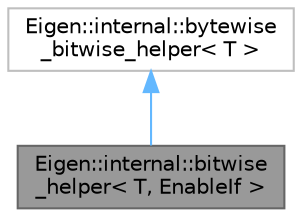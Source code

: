 digraph "Eigen::internal::bitwise_helper&lt; T, EnableIf &gt;"
{
 // LATEX_PDF_SIZE
  bgcolor="transparent";
  edge [fontname=Helvetica,fontsize=10,labelfontname=Helvetica,labelfontsize=10];
  node [fontname=Helvetica,fontsize=10,shape=box,height=0.2,width=0.4];
  Node1 [id="Node000001",label="Eigen::internal::bitwise\l_helper\< T, EnableIf \>",height=0.2,width=0.4,color="gray40", fillcolor="grey60", style="filled", fontcolor="black",tooltip=" "];
  Node2 -> Node1 [id="edge1_Node000001_Node000002",dir="back",color="steelblue1",style="solid",tooltip=" "];
  Node2 [id="Node000002",label="Eigen::internal::bytewise\l_bitwise_helper\< T \>",height=0.2,width=0.4,color="grey75", fillcolor="white", style="filled",URL="$structEigen_1_1internal_1_1bytewise__bitwise__helper.html",tooltip=" "];
}
